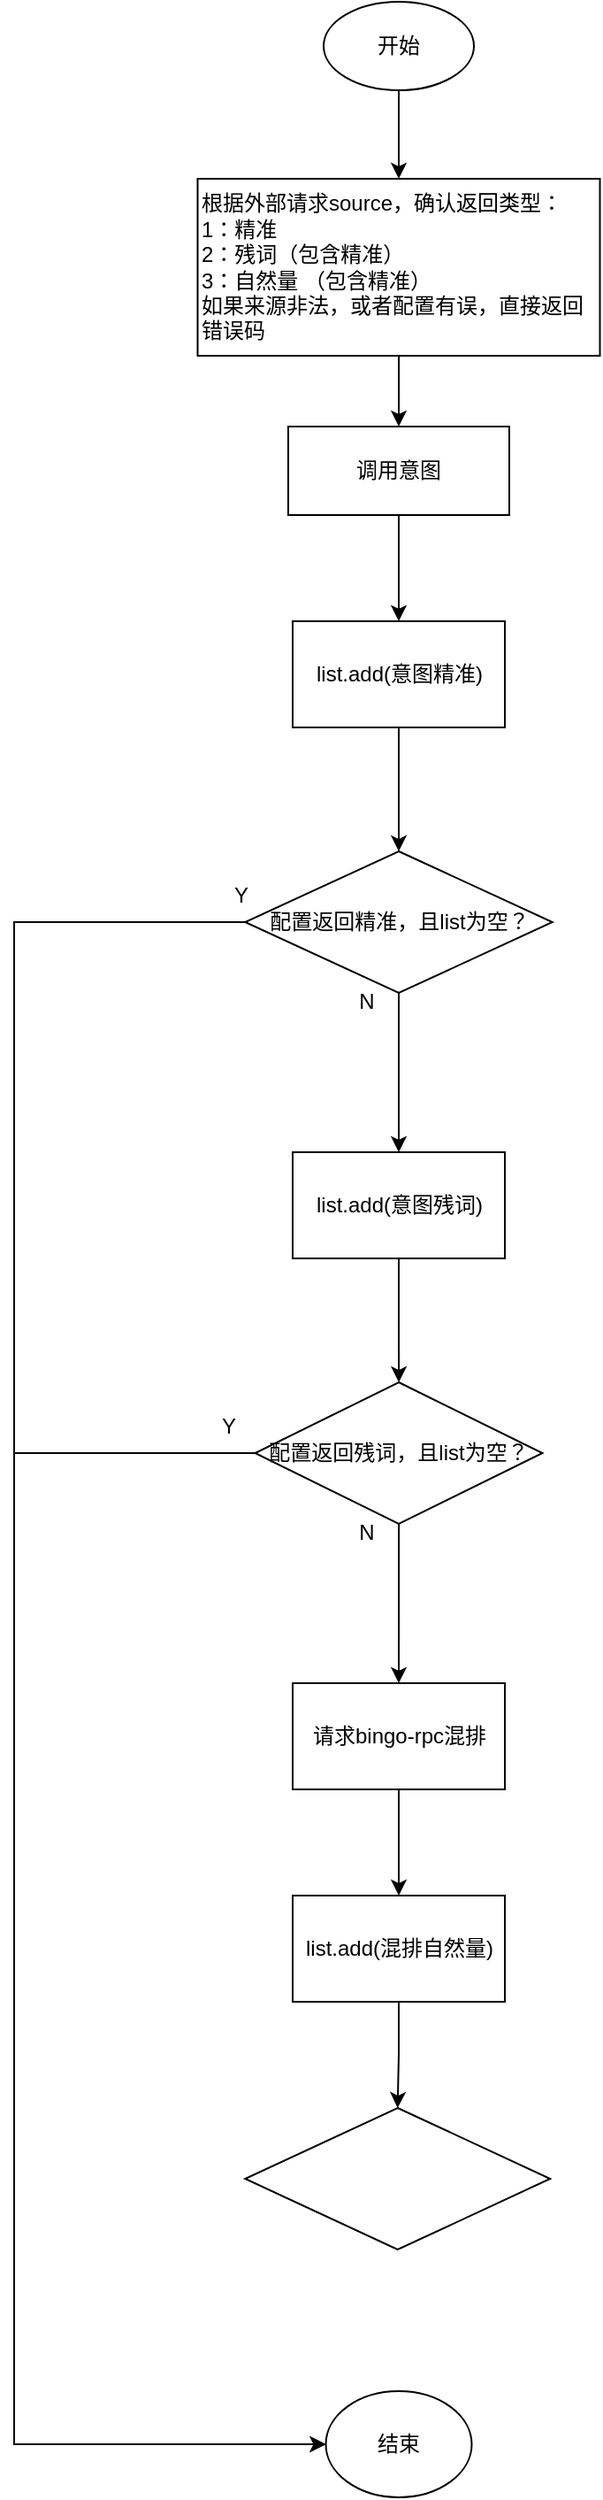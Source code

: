 <mxfile version="24.5.3" type="github">
  <diagram name="第 1 页" id="3wBC5aZO0or2MzLLkAB7">
    <mxGraphModel dx="913" dy="1640" grid="1" gridSize="10" guides="1" tooltips="1" connect="1" arrows="1" fold="1" page="1" pageScale="1" pageWidth="827" pageHeight="1169" math="0" shadow="0">
      <root>
        <mxCell id="0" />
        <mxCell id="1" parent="0" />
        <mxCell id="KBHzEdIqT_XmXeJ4vEnn-2" value="" style="edgeStyle=orthogonalEdgeStyle;rounded=0;orthogonalLoop=1;jettySize=auto;html=1;" edge="1" parent="1" source="VWE_R7zerwp3d3oP0rRp-1" target="KBHzEdIqT_XmXeJ4vEnn-1">
          <mxGeometry relative="1" as="geometry" />
        </mxCell>
        <mxCell id="VWE_R7zerwp3d3oP0rRp-1" value="根据外部请求source，确认返回类型：&lt;div&gt;1：精准&lt;br&gt;2：残词（包含精准）&lt;br&gt;3：自然量 （包含精准）&lt;br&gt;如果来源非法，或者配置有误，直接返回错误码&lt;/div&gt;" style="whiteSpace=wrap;html=1;align=left;" parent="1" vertex="1">
          <mxGeometry x="293.76" y="20" width="227.5" height="100" as="geometry" />
        </mxCell>
        <mxCell id="KBHzEdIqT_XmXeJ4vEnn-13" value="" style="edgeStyle=orthogonalEdgeStyle;rounded=0;orthogonalLoop=1;jettySize=auto;html=1;" edge="1" parent="1" source="KBHzEdIqT_XmXeJ4vEnn-1" target="KBHzEdIqT_XmXeJ4vEnn-12">
          <mxGeometry relative="1" as="geometry" />
        </mxCell>
        <mxCell id="KBHzEdIqT_XmXeJ4vEnn-1" value="调用意图" style="whiteSpace=wrap;html=1;" vertex="1" parent="1">
          <mxGeometry x="345" y="160" width="125" height="50" as="geometry" />
        </mxCell>
        <mxCell id="KBHzEdIqT_XmXeJ4vEnn-19" value="" style="edgeStyle=orthogonalEdgeStyle;rounded=0;orthogonalLoop=1;jettySize=auto;html=1;" edge="1" parent="1" source="KBHzEdIqT_XmXeJ4vEnn-12" target="KBHzEdIqT_XmXeJ4vEnn-18">
          <mxGeometry relative="1" as="geometry" />
        </mxCell>
        <mxCell id="KBHzEdIqT_XmXeJ4vEnn-12" value="list.add(意图精准)" style="whiteSpace=wrap;html=1;" vertex="1" parent="1">
          <mxGeometry x="347.5" y="270" width="120" height="60" as="geometry" />
        </mxCell>
        <mxCell id="KBHzEdIqT_XmXeJ4vEnn-21" value="" style="edgeStyle=orthogonalEdgeStyle;rounded=0;orthogonalLoop=1;jettySize=auto;html=1;" edge="1" parent="1" source="KBHzEdIqT_XmXeJ4vEnn-18" target="KBHzEdIqT_XmXeJ4vEnn-20">
          <mxGeometry relative="1" as="geometry">
            <Array as="points">
              <mxPoint x="190" y="440" />
              <mxPoint x="190" y="1300" />
            </Array>
          </mxGeometry>
        </mxCell>
        <mxCell id="KBHzEdIqT_XmXeJ4vEnn-28" value="" style="edgeStyle=orthogonalEdgeStyle;rounded=0;orthogonalLoop=1;jettySize=auto;html=1;" edge="1" parent="1" source="KBHzEdIqT_XmXeJ4vEnn-18" target="KBHzEdIqT_XmXeJ4vEnn-27">
          <mxGeometry relative="1" as="geometry" />
        </mxCell>
        <mxCell id="KBHzEdIqT_XmXeJ4vEnn-18" value="配置返回精准，且list为空？" style="rhombus;whiteSpace=wrap;html=1;" vertex="1" parent="1">
          <mxGeometry x="320.63" y="400" width="173.75" height="80" as="geometry" />
        </mxCell>
        <mxCell id="KBHzEdIqT_XmXeJ4vEnn-20" value="结束" style="ellipse;whiteSpace=wrap;html=1;" vertex="1" parent="1">
          <mxGeometry x="366.26" y="1270" width="82.5" height="60" as="geometry" />
        </mxCell>
        <mxCell id="KBHzEdIqT_XmXeJ4vEnn-23" style="edgeStyle=orthogonalEdgeStyle;rounded=0;orthogonalLoop=1;jettySize=auto;html=1;entryX=0.5;entryY=0;entryDx=0;entryDy=0;" edge="1" parent="1" source="KBHzEdIqT_XmXeJ4vEnn-22" target="VWE_R7zerwp3d3oP0rRp-1">
          <mxGeometry relative="1" as="geometry" />
        </mxCell>
        <mxCell id="KBHzEdIqT_XmXeJ4vEnn-22" value="开始" style="ellipse;whiteSpace=wrap;html=1;" vertex="1" parent="1">
          <mxGeometry x="365.01" y="-80" width="85" height="50" as="geometry" />
        </mxCell>
        <mxCell id="KBHzEdIqT_XmXeJ4vEnn-24" value="Y" style="text;html=1;align=center;verticalAlign=middle;resizable=0;points=[];autosize=1;strokeColor=none;fillColor=none;" vertex="1" parent="1">
          <mxGeometry x="302.5" y="410" width="30" height="30" as="geometry" />
        </mxCell>
        <mxCell id="KBHzEdIqT_XmXeJ4vEnn-30" value="" style="edgeStyle=orthogonalEdgeStyle;rounded=0;orthogonalLoop=1;jettySize=auto;html=1;" edge="1" parent="1" source="KBHzEdIqT_XmXeJ4vEnn-27" target="KBHzEdIqT_XmXeJ4vEnn-29">
          <mxGeometry relative="1" as="geometry" />
        </mxCell>
        <mxCell id="KBHzEdIqT_XmXeJ4vEnn-27" value="list.add(意图残词)" style="whiteSpace=wrap;html=1;" vertex="1" parent="1">
          <mxGeometry x="347.505" y="570" width="120" height="60" as="geometry" />
        </mxCell>
        <mxCell id="KBHzEdIqT_XmXeJ4vEnn-32" value="" style="edgeStyle=orthogonalEdgeStyle;rounded=0;orthogonalLoop=1;jettySize=auto;html=1;" edge="1" parent="1" source="KBHzEdIqT_XmXeJ4vEnn-29" target="KBHzEdIqT_XmXeJ4vEnn-31">
          <mxGeometry relative="1" as="geometry" />
        </mxCell>
        <mxCell id="KBHzEdIqT_XmXeJ4vEnn-33" style="edgeStyle=orthogonalEdgeStyle;rounded=0;orthogonalLoop=1;jettySize=auto;html=1;entryX=0;entryY=0.5;entryDx=0;entryDy=0;" edge="1" parent="1" source="KBHzEdIqT_XmXeJ4vEnn-29" target="KBHzEdIqT_XmXeJ4vEnn-20">
          <mxGeometry relative="1" as="geometry">
            <Array as="points">
              <mxPoint x="190" y="740" />
              <mxPoint x="190" y="1300" />
            </Array>
          </mxGeometry>
        </mxCell>
        <mxCell id="KBHzEdIqT_XmXeJ4vEnn-29" value="配置返回残词，且list为空？" style="rhombus;whiteSpace=wrap;html=1;" vertex="1" parent="1">
          <mxGeometry x="326.26" y="700" width="162.5" height="80" as="geometry" />
        </mxCell>
        <mxCell id="KBHzEdIqT_XmXeJ4vEnn-39" value="" style="edgeStyle=orthogonalEdgeStyle;rounded=0;orthogonalLoop=1;jettySize=auto;html=1;" edge="1" parent="1" source="KBHzEdIqT_XmXeJ4vEnn-31" target="KBHzEdIqT_XmXeJ4vEnn-38">
          <mxGeometry relative="1" as="geometry" />
        </mxCell>
        <mxCell id="KBHzEdIqT_XmXeJ4vEnn-31" value="请求bingo-rpc混排" style="whiteSpace=wrap;html=1;" vertex="1" parent="1">
          <mxGeometry x="347.51" y="870" width="120" height="60" as="geometry" />
        </mxCell>
        <mxCell id="KBHzEdIqT_XmXeJ4vEnn-34" value="Y" style="text;html=1;align=center;verticalAlign=middle;resizable=0;points=[];autosize=1;strokeColor=none;fillColor=none;" vertex="1" parent="1">
          <mxGeometry x="296.26" y="710" width="30" height="30" as="geometry" />
        </mxCell>
        <mxCell id="KBHzEdIqT_XmXeJ4vEnn-35" value="N" style="text;html=1;align=center;verticalAlign=middle;resizable=0;points=[];autosize=1;strokeColor=none;fillColor=none;" vertex="1" parent="1">
          <mxGeometry x="373.75" y="770" width="30" height="30" as="geometry" />
        </mxCell>
        <mxCell id="KBHzEdIqT_XmXeJ4vEnn-37" value="N" style="text;html=1;align=center;verticalAlign=middle;resizable=0;points=[];autosize=1;strokeColor=none;fillColor=none;" vertex="1" parent="1">
          <mxGeometry x="373.75" y="470" width="30" height="30" as="geometry" />
        </mxCell>
        <mxCell id="KBHzEdIqT_XmXeJ4vEnn-42" value="" style="edgeStyle=orthogonalEdgeStyle;rounded=0;orthogonalLoop=1;jettySize=auto;html=1;" edge="1" parent="1" source="KBHzEdIqT_XmXeJ4vEnn-38" target="KBHzEdIqT_XmXeJ4vEnn-41">
          <mxGeometry relative="1" as="geometry" />
        </mxCell>
        <mxCell id="KBHzEdIqT_XmXeJ4vEnn-38" value="list.add(混排自然量)" style="whiteSpace=wrap;html=1;" vertex="1" parent="1">
          <mxGeometry x="347.51" y="990" width="120" height="60" as="geometry" />
        </mxCell>
        <mxCell id="KBHzEdIqT_XmXeJ4vEnn-41" value="" style="rhombus;whiteSpace=wrap;html=1;" vertex="1" parent="1">
          <mxGeometry x="320.63" y="1110" width="172.49" height="80" as="geometry" />
        </mxCell>
      </root>
    </mxGraphModel>
  </diagram>
</mxfile>
